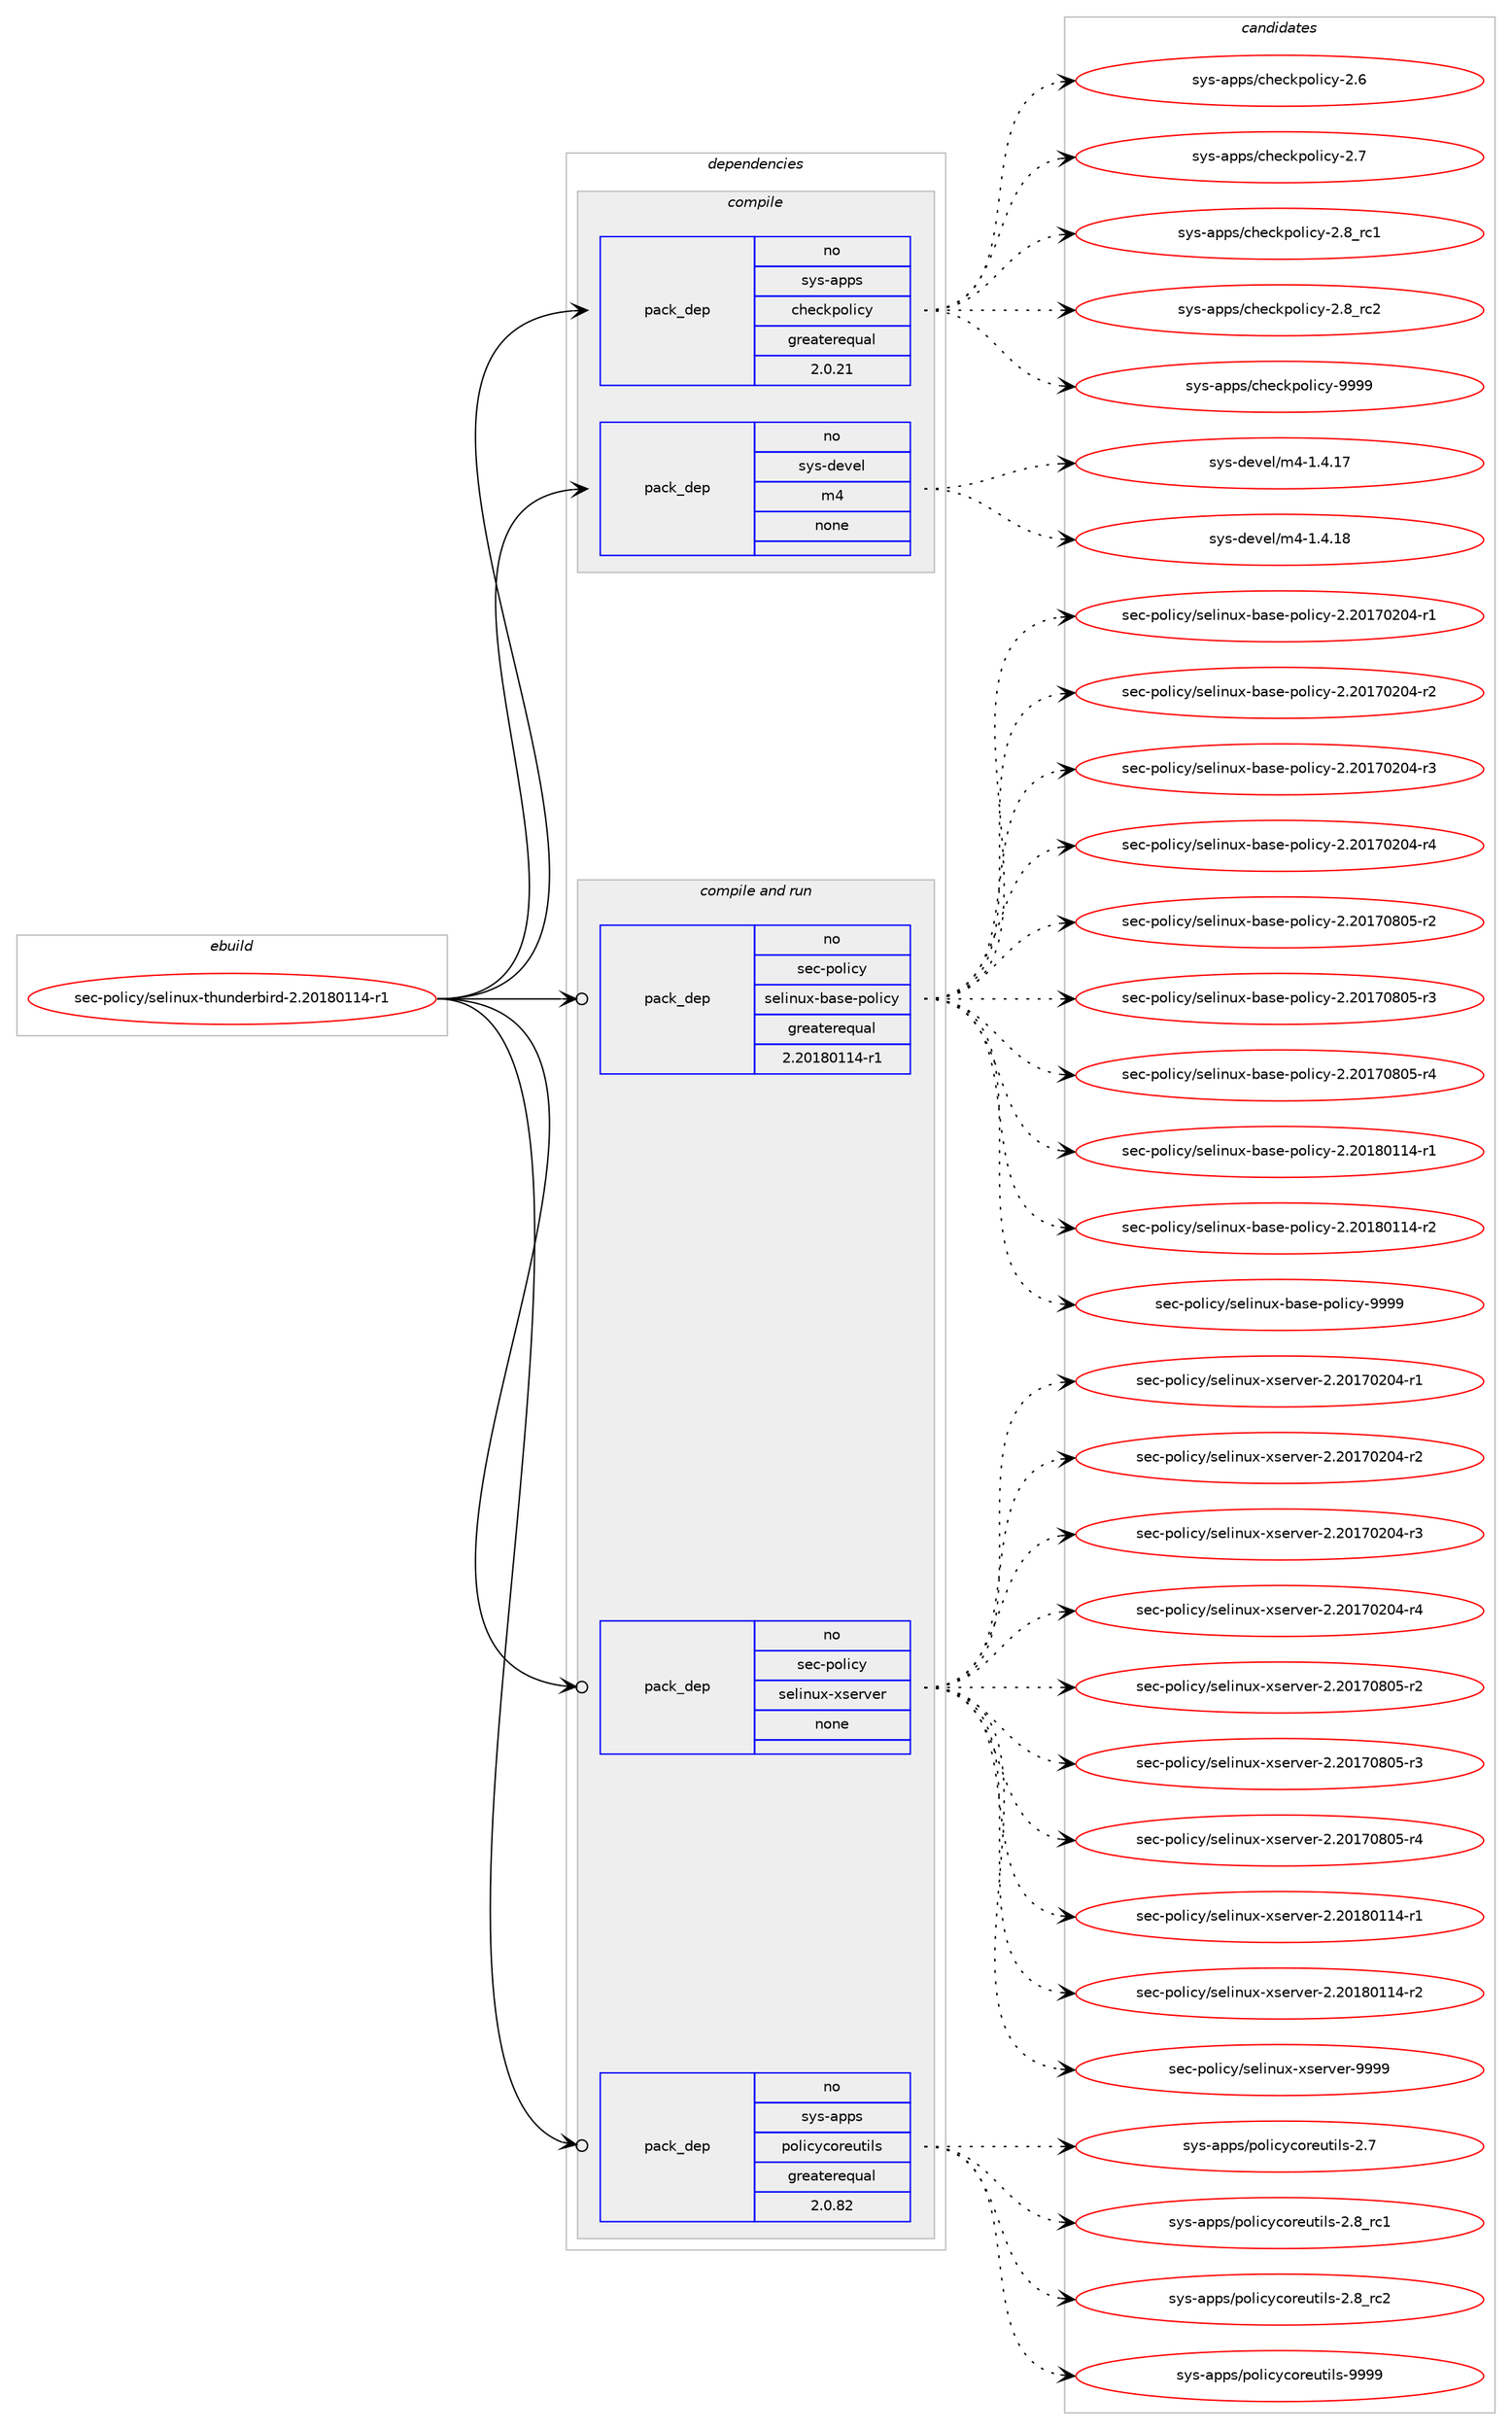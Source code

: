 digraph prolog {

# *************
# Graph options
# *************

newrank=true;
concentrate=true;
compound=true;
graph [rankdir=LR,fontname=Helvetica,fontsize=10,ranksep=1.5];#, ranksep=2.5, nodesep=0.2];
edge  [arrowhead=vee];
node  [fontname=Helvetica,fontsize=10];

# **********
# The ebuild
# **********

subgraph cluster_leftcol {
color=gray;
rank=same;
label=<<i>ebuild</i>>;
id [label="sec-policy/selinux-thunderbird-2.20180114-r1", color=red, width=4, href="../sec-policy/selinux-thunderbird-2.20180114-r1.svg"];
}

# ****************
# The dependencies
# ****************

subgraph cluster_midcol {
color=gray;
label=<<i>dependencies</i>>;
subgraph cluster_compile {
fillcolor="#eeeeee";
style=filled;
label=<<i>compile</i>>;
subgraph pack5206 {
dependency5539 [label=<<TABLE BORDER="0" CELLBORDER="1" CELLSPACING="0" CELLPADDING="4" WIDTH="220"><TR><TD ROWSPAN="6" CELLPADDING="30">pack_dep</TD></TR><TR><TD WIDTH="110">no</TD></TR><TR><TD>sys-apps</TD></TR><TR><TD>checkpolicy</TD></TR><TR><TD>greaterequal</TD></TR><TR><TD>2.0.21</TD></TR></TABLE>>, shape=none, color=blue];
}
id:e -> dependency5539:w [weight=20,style="solid",arrowhead="vee"];
subgraph pack5207 {
dependency5540 [label=<<TABLE BORDER="0" CELLBORDER="1" CELLSPACING="0" CELLPADDING="4" WIDTH="220"><TR><TD ROWSPAN="6" CELLPADDING="30">pack_dep</TD></TR><TR><TD WIDTH="110">no</TD></TR><TR><TD>sys-devel</TD></TR><TR><TD>m4</TD></TR><TR><TD>none</TD></TR><TR><TD></TD></TR></TABLE>>, shape=none, color=blue];
}
id:e -> dependency5540:w [weight=20,style="solid",arrowhead="vee"];
}
subgraph cluster_compileandrun {
fillcolor="#eeeeee";
style=filled;
label=<<i>compile and run</i>>;
subgraph pack5208 {
dependency5541 [label=<<TABLE BORDER="0" CELLBORDER="1" CELLSPACING="0" CELLPADDING="4" WIDTH="220"><TR><TD ROWSPAN="6" CELLPADDING="30">pack_dep</TD></TR><TR><TD WIDTH="110">no</TD></TR><TR><TD>sec-policy</TD></TR><TR><TD>selinux-base-policy</TD></TR><TR><TD>greaterequal</TD></TR><TR><TD>2.20180114-r1</TD></TR></TABLE>>, shape=none, color=blue];
}
id:e -> dependency5541:w [weight=20,style="solid",arrowhead="odotvee"];
subgraph pack5209 {
dependency5542 [label=<<TABLE BORDER="0" CELLBORDER="1" CELLSPACING="0" CELLPADDING="4" WIDTH="220"><TR><TD ROWSPAN="6" CELLPADDING="30">pack_dep</TD></TR><TR><TD WIDTH="110">no</TD></TR><TR><TD>sec-policy</TD></TR><TR><TD>selinux-xserver</TD></TR><TR><TD>none</TD></TR><TR><TD></TD></TR></TABLE>>, shape=none, color=blue];
}
id:e -> dependency5542:w [weight=20,style="solid",arrowhead="odotvee"];
subgraph pack5210 {
dependency5543 [label=<<TABLE BORDER="0" CELLBORDER="1" CELLSPACING="0" CELLPADDING="4" WIDTH="220"><TR><TD ROWSPAN="6" CELLPADDING="30">pack_dep</TD></TR><TR><TD WIDTH="110">no</TD></TR><TR><TD>sys-apps</TD></TR><TR><TD>policycoreutils</TD></TR><TR><TD>greaterequal</TD></TR><TR><TD>2.0.82</TD></TR></TABLE>>, shape=none, color=blue];
}
id:e -> dependency5543:w [weight=20,style="solid",arrowhead="odotvee"];
}
subgraph cluster_run {
fillcolor="#eeeeee";
style=filled;
label=<<i>run</i>>;
}
}

# **************
# The candidates
# **************

subgraph cluster_choices {
rank=same;
color=gray;
label=<<i>candidates</i>>;

subgraph choice5206 {
color=black;
nodesep=1;
choice11512111545971121121154799104101991071121111081059912145504654 [label="sys-apps/checkpolicy-2.6", color=red, width=4,href="../sys-apps/checkpolicy-2.6.svg"];
choice11512111545971121121154799104101991071121111081059912145504655 [label="sys-apps/checkpolicy-2.7", color=red, width=4,href="../sys-apps/checkpolicy-2.7.svg"];
choice11512111545971121121154799104101991071121111081059912145504656951149949 [label="sys-apps/checkpolicy-2.8_rc1", color=red, width=4,href="../sys-apps/checkpolicy-2.8_rc1.svg"];
choice11512111545971121121154799104101991071121111081059912145504656951149950 [label="sys-apps/checkpolicy-2.8_rc2", color=red, width=4,href="../sys-apps/checkpolicy-2.8_rc2.svg"];
choice1151211154597112112115479910410199107112111108105991214557575757 [label="sys-apps/checkpolicy-9999", color=red, width=4,href="../sys-apps/checkpolicy-9999.svg"];
dependency5539:e -> choice11512111545971121121154799104101991071121111081059912145504654:w [style=dotted,weight="100"];
dependency5539:e -> choice11512111545971121121154799104101991071121111081059912145504655:w [style=dotted,weight="100"];
dependency5539:e -> choice11512111545971121121154799104101991071121111081059912145504656951149949:w [style=dotted,weight="100"];
dependency5539:e -> choice11512111545971121121154799104101991071121111081059912145504656951149950:w [style=dotted,weight="100"];
dependency5539:e -> choice1151211154597112112115479910410199107112111108105991214557575757:w [style=dotted,weight="100"];
}
subgraph choice5207 {
color=black;
nodesep=1;
choice11512111545100101118101108471095245494652464955 [label="sys-devel/m4-1.4.17", color=red, width=4,href="../sys-devel/m4-1.4.17.svg"];
choice11512111545100101118101108471095245494652464956 [label="sys-devel/m4-1.4.18", color=red, width=4,href="../sys-devel/m4-1.4.18.svg"];
dependency5540:e -> choice11512111545100101118101108471095245494652464955:w [style=dotted,weight="100"];
dependency5540:e -> choice11512111545100101118101108471095245494652464956:w [style=dotted,weight="100"];
}
subgraph choice5208 {
color=black;
nodesep=1;
choice11510199451121111081059912147115101108105110117120459897115101451121111081059912145504650484955485048524511449 [label="sec-policy/selinux-base-policy-2.20170204-r1", color=red, width=4,href="../sec-policy/selinux-base-policy-2.20170204-r1.svg"];
choice11510199451121111081059912147115101108105110117120459897115101451121111081059912145504650484955485048524511450 [label="sec-policy/selinux-base-policy-2.20170204-r2", color=red, width=4,href="../sec-policy/selinux-base-policy-2.20170204-r2.svg"];
choice11510199451121111081059912147115101108105110117120459897115101451121111081059912145504650484955485048524511451 [label="sec-policy/selinux-base-policy-2.20170204-r3", color=red, width=4,href="../sec-policy/selinux-base-policy-2.20170204-r3.svg"];
choice11510199451121111081059912147115101108105110117120459897115101451121111081059912145504650484955485048524511452 [label="sec-policy/selinux-base-policy-2.20170204-r4", color=red, width=4,href="../sec-policy/selinux-base-policy-2.20170204-r4.svg"];
choice11510199451121111081059912147115101108105110117120459897115101451121111081059912145504650484955485648534511450 [label="sec-policy/selinux-base-policy-2.20170805-r2", color=red, width=4,href="../sec-policy/selinux-base-policy-2.20170805-r2.svg"];
choice11510199451121111081059912147115101108105110117120459897115101451121111081059912145504650484955485648534511451 [label="sec-policy/selinux-base-policy-2.20170805-r3", color=red, width=4,href="../sec-policy/selinux-base-policy-2.20170805-r3.svg"];
choice11510199451121111081059912147115101108105110117120459897115101451121111081059912145504650484955485648534511452 [label="sec-policy/selinux-base-policy-2.20170805-r4", color=red, width=4,href="../sec-policy/selinux-base-policy-2.20170805-r4.svg"];
choice11510199451121111081059912147115101108105110117120459897115101451121111081059912145504650484956484949524511449 [label="sec-policy/selinux-base-policy-2.20180114-r1", color=red, width=4,href="../sec-policy/selinux-base-policy-2.20180114-r1.svg"];
choice11510199451121111081059912147115101108105110117120459897115101451121111081059912145504650484956484949524511450 [label="sec-policy/selinux-base-policy-2.20180114-r2", color=red, width=4,href="../sec-policy/selinux-base-policy-2.20180114-r2.svg"];
choice1151019945112111108105991214711510110810511011712045989711510145112111108105991214557575757 [label="sec-policy/selinux-base-policy-9999", color=red, width=4,href="../sec-policy/selinux-base-policy-9999.svg"];
dependency5541:e -> choice11510199451121111081059912147115101108105110117120459897115101451121111081059912145504650484955485048524511449:w [style=dotted,weight="100"];
dependency5541:e -> choice11510199451121111081059912147115101108105110117120459897115101451121111081059912145504650484955485048524511450:w [style=dotted,weight="100"];
dependency5541:e -> choice11510199451121111081059912147115101108105110117120459897115101451121111081059912145504650484955485048524511451:w [style=dotted,weight="100"];
dependency5541:e -> choice11510199451121111081059912147115101108105110117120459897115101451121111081059912145504650484955485048524511452:w [style=dotted,weight="100"];
dependency5541:e -> choice11510199451121111081059912147115101108105110117120459897115101451121111081059912145504650484955485648534511450:w [style=dotted,weight="100"];
dependency5541:e -> choice11510199451121111081059912147115101108105110117120459897115101451121111081059912145504650484955485648534511451:w [style=dotted,weight="100"];
dependency5541:e -> choice11510199451121111081059912147115101108105110117120459897115101451121111081059912145504650484955485648534511452:w [style=dotted,weight="100"];
dependency5541:e -> choice11510199451121111081059912147115101108105110117120459897115101451121111081059912145504650484956484949524511449:w [style=dotted,weight="100"];
dependency5541:e -> choice11510199451121111081059912147115101108105110117120459897115101451121111081059912145504650484956484949524511450:w [style=dotted,weight="100"];
dependency5541:e -> choice1151019945112111108105991214711510110810511011712045989711510145112111108105991214557575757:w [style=dotted,weight="100"];
}
subgraph choice5209 {
color=black;
nodesep=1;
choice115101994511211110810599121471151011081051101171204512011510111411810111445504650484955485048524511449 [label="sec-policy/selinux-xserver-2.20170204-r1", color=red, width=4,href="../sec-policy/selinux-xserver-2.20170204-r1.svg"];
choice115101994511211110810599121471151011081051101171204512011510111411810111445504650484955485048524511450 [label="sec-policy/selinux-xserver-2.20170204-r2", color=red, width=4,href="../sec-policy/selinux-xserver-2.20170204-r2.svg"];
choice115101994511211110810599121471151011081051101171204512011510111411810111445504650484955485048524511451 [label="sec-policy/selinux-xserver-2.20170204-r3", color=red, width=4,href="../sec-policy/selinux-xserver-2.20170204-r3.svg"];
choice115101994511211110810599121471151011081051101171204512011510111411810111445504650484955485048524511452 [label="sec-policy/selinux-xserver-2.20170204-r4", color=red, width=4,href="../sec-policy/selinux-xserver-2.20170204-r4.svg"];
choice115101994511211110810599121471151011081051101171204512011510111411810111445504650484955485648534511450 [label="sec-policy/selinux-xserver-2.20170805-r2", color=red, width=4,href="../sec-policy/selinux-xserver-2.20170805-r2.svg"];
choice115101994511211110810599121471151011081051101171204512011510111411810111445504650484955485648534511451 [label="sec-policy/selinux-xserver-2.20170805-r3", color=red, width=4,href="../sec-policy/selinux-xserver-2.20170805-r3.svg"];
choice115101994511211110810599121471151011081051101171204512011510111411810111445504650484955485648534511452 [label="sec-policy/selinux-xserver-2.20170805-r4", color=red, width=4,href="../sec-policy/selinux-xserver-2.20170805-r4.svg"];
choice115101994511211110810599121471151011081051101171204512011510111411810111445504650484956484949524511449 [label="sec-policy/selinux-xserver-2.20180114-r1", color=red, width=4,href="../sec-policy/selinux-xserver-2.20180114-r1.svg"];
choice115101994511211110810599121471151011081051101171204512011510111411810111445504650484956484949524511450 [label="sec-policy/selinux-xserver-2.20180114-r2", color=red, width=4,href="../sec-policy/selinux-xserver-2.20180114-r2.svg"];
choice11510199451121111081059912147115101108105110117120451201151011141181011144557575757 [label="sec-policy/selinux-xserver-9999", color=red, width=4,href="../sec-policy/selinux-xserver-9999.svg"];
dependency5542:e -> choice115101994511211110810599121471151011081051101171204512011510111411810111445504650484955485048524511449:w [style=dotted,weight="100"];
dependency5542:e -> choice115101994511211110810599121471151011081051101171204512011510111411810111445504650484955485048524511450:w [style=dotted,weight="100"];
dependency5542:e -> choice115101994511211110810599121471151011081051101171204512011510111411810111445504650484955485048524511451:w [style=dotted,weight="100"];
dependency5542:e -> choice115101994511211110810599121471151011081051101171204512011510111411810111445504650484955485048524511452:w [style=dotted,weight="100"];
dependency5542:e -> choice115101994511211110810599121471151011081051101171204512011510111411810111445504650484955485648534511450:w [style=dotted,weight="100"];
dependency5542:e -> choice115101994511211110810599121471151011081051101171204512011510111411810111445504650484955485648534511451:w [style=dotted,weight="100"];
dependency5542:e -> choice115101994511211110810599121471151011081051101171204512011510111411810111445504650484955485648534511452:w [style=dotted,weight="100"];
dependency5542:e -> choice115101994511211110810599121471151011081051101171204512011510111411810111445504650484956484949524511449:w [style=dotted,weight="100"];
dependency5542:e -> choice115101994511211110810599121471151011081051101171204512011510111411810111445504650484956484949524511450:w [style=dotted,weight="100"];
dependency5542:e -> choice11510199451121111081059912147115101108105110117120451201151011141181011144557575757:w [style=dotted,weight="100"];
}
subgraph choice5210 {
color=black;
nodesep=1;
choice115121115459711211211547112111108105991219911111410111711610510811545504655 [label="sys-apps/policycoreutils-2.7", color=red, width=4,href="../sys-apps/policycoreutils-2.7.svg"];
choice115121115459711211211547112111108105991219911111410111711610510811545504656951149949 [label="sys-apps/policycoreutils-2.8_rc1", color=red, width=4,href="../sys-apps/policycoreutils-2.8_rc1.svg"];
choice115121115459711211211547112111108105991219911111410111711610510811545504656951149950 [label="sys-apps/policycoreutils-2.8_rc2", color=red, width=4,href="../sys-apps/policycoreutils-2.8_rc2.svg"];
choice11512111545971121121154711211110810599121991111141011171161051081154557575757 [label="sys-apps/policycoreutils-9999", color=red, width=4,href="../sys-apps/policycoreutils-9999.svg"];
dependency5543:e -> choice115121115459711211211547112111108105991219911111410111711610510811545504655:w [style=dotted,weight="100"];
dependency5543:e -> choice115121115459711211211547112111108105991219911111410111711610510811545504656951149949:w [style=dotted,weight="100"];
dependency5543:e -> choice115121115459711211211547112111108105991219911111410111711610510811545504656951149950:w [style=dotted,weight="100"];
dependency5543:e -> choice11512111545971121121154711211110810599121991111141011171161051081154557575757:w [style=dotted,weight="100"];
}
}

}
